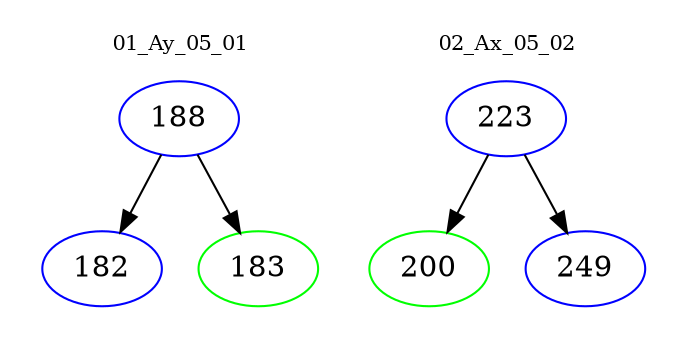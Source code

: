 digraph{
subgraph cluster_0 {
color = white
label = "01_Ay_05_01";
fontsize=10;
T0_188 [label="188", color="blue"]
T0_188 -> T0_182 [color="black"]
T0_182 [label="182", color="blue"]
T0_188 -> T0_183 [color="black"]
T0_183 [label="183", color="green"]
}
subgraph cluster_1 {
color = white
label = "02_Ax_05_02";
fontsize=10;
T1_223 [label="223", color="blue"]
T1_223 -> T1_200 [color="black"]
T1_200 [label="200", color="green"]
T1_223 -> T1_249 [color="black"]
T1_249 [label="249", color="blue"]
}
}
